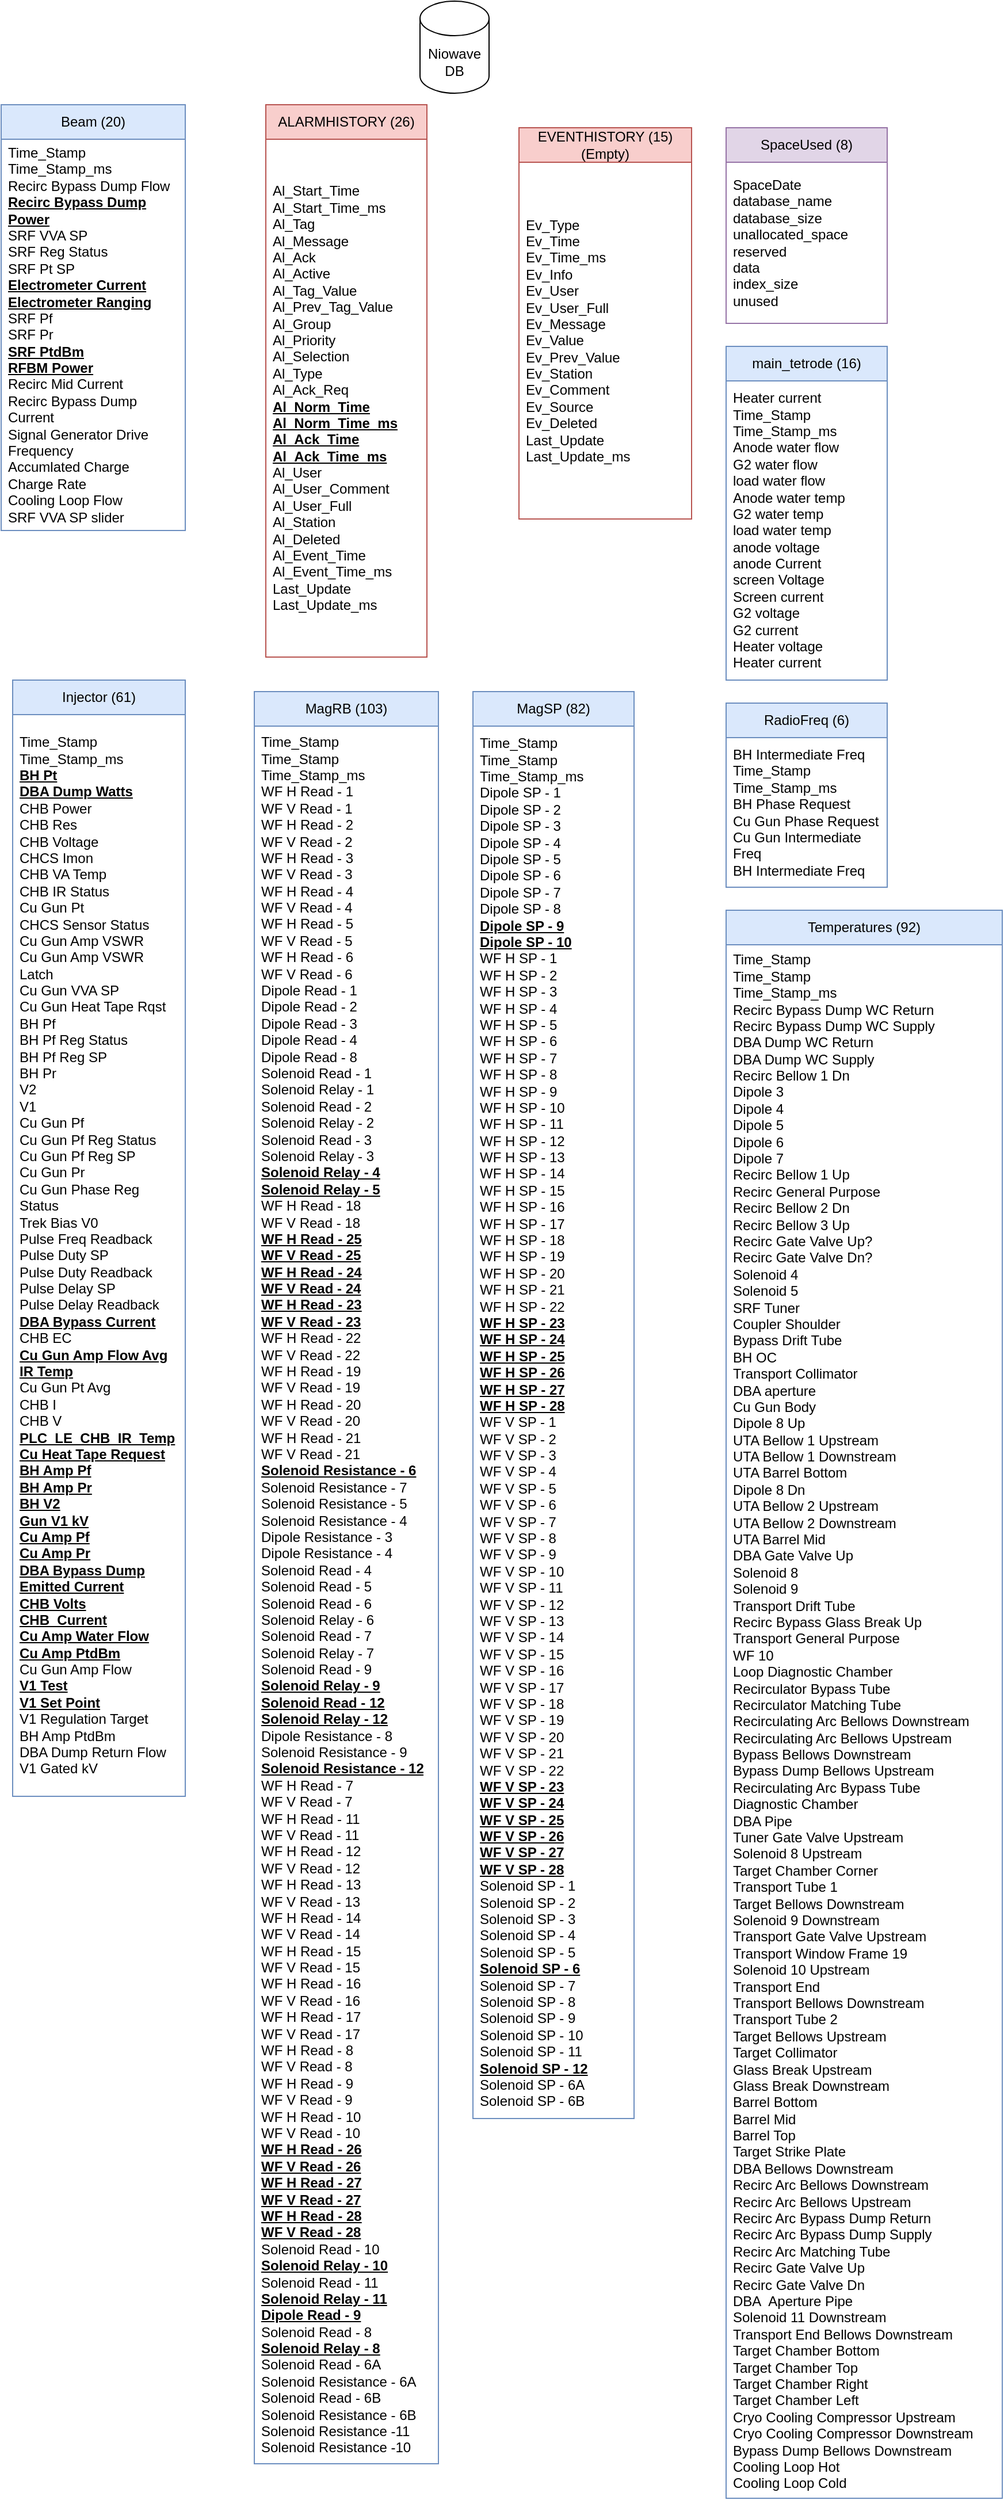 <mxfile version="24.5.4" type="github" pages="2">
  <diagram id="C5RBs43oDa-KdzZeNtuy" name="NiowaveAirportDB">
    <mxGraphModel dx="1434" dy="738" grid="1" gridSize="10" guides="1" tooltips="1" connect="1" arrows="1" fold="1" page="1" pageScale="1" pageWidth="827" pageHeight="1169" math="0" shadow="0">
      <root>
        <mxCell id="WIyWlLk6GJQsqaUBKTNV-0" />
        <mxCell id="WIyWlLk6GJQsqaUBKTNV-1" parent="WIyWlLk6GJQsqaUBKTNV-0" />
        <mxCell id="Q_OAc749fxsU2D-CSGNo-0" value="Niowave DB" style="shape=cylinder3;whiteSpace=wrap;html=1;boundedLbl=1;backgroundOutline=1;size=15;" parent="WIyWlLk6GJQsqaUBKTNV-1" vertex="1">
          <mxGeometry x="384" y="20" width="60" height="80" as="geometry" />
        </mxCell>
        <mxCell id="RSMJkPqzbyXdzeUL3Xai-1" value="Beam (20)" style="swimlane;fontStyle=0;childLayout=stackLayout;horizontal=1;startSize=30;horizontalStack=0;resizeParent=1;resizeParentMax=0;resizeLast=0;collapsible=1;marginBottom=0;whiteSpace=wrap;html=1;fillColor=#dae8fc;strokeColor=#6c8ebf;" parent="WIyWlLk6GJQsqaUBKTNV-1" vertex="1">
          <mxGeometry x="20" y="110" width="160" height="370" as="geometry" />
        </mxCell>
        <mxCell id="RSMJkPqzbyXdzeUL3Xai-2" value="&lt;div&gt;Time_Stamp&lt;/div&gt;&lt;div&gt;Time_Stamp_ms&lt;/div&gt;&lt;div&gt;Recirc Bypass Dump Flow&lt;/div&gt;&lt;div&gt;&lt;b&gt;&lt;u&gt;Recirc Bypass Dump Power&lt;/u&gt;&lt;/b&gt;&lt;/div&gt;&lt;div&gt;SRF VVA SP&lt;/div&gt;&lt;div&gt;SRF Reg Status&lt;/div&gt;&lt;div&gt;SRF Pt SP&lt;/div&gt;&lt;div&gt;&lt;u&gt;&lt;b&gt;Electrometer Current&lt;/b&gt;&lt;/u&gt;&lt;/div&gt;&lt;div&gt;&lt;u&gt;&lt;b&gt;Electrometer Ranging&lt;/b&gt;&lt;/u&gt;&lt;/div&gt;&lt;div&gt;SRF Pf&lt;/div&gt;&lt;div&gt;SRF Pr&lt;/div&gt;&lt;div&gt;&lt;u&gt;&lt;b&gt;SRF PtdBm&lt;/b&gt;&lt;/u&gt;&lt;/div&gt;&lt;div&gt;&lt;u&gt;&lt;b&gt;RFBM Power&lt;/b&gt;&lt;/u&gt;&lt;/div&gt;&lt;div&gt;Recirc Mid Current&lt;/div&gt;&lt;div&gt;Recirc Bypass Dump Current&lt;/div&gt;&lt;div&gt;Signal Generator Drive Frequency&lt;/div&gt;&lt;div&gt;Accumlated Charge&lt;/div&gt;&lt;div&gt;Charge Rate&lt;/div&gt;&lt;div&gt;Cooling Loop Flow&lt;/div&gt;&lt;div&gt;SRF VVA SP slider&lt;/div&gt;" style="text;strokeColor=none;fillColor=none;align=left;verticalAlign=middle;spacingLeft=4;spacingRight=4;overflow=hidden;points=[[0,0.5],[1,0.5]];portConstraint=eastwest;rotatable=0;whiteSpace=wrap;html=1;" parent="RSMJkPqzbyXdzeUL3Xai-1" vertex="1">
          <mxGeometry y="30" width="160" height="340" as="geometry" />
        </mxCell>
        <mxCell id="lW4t6R7ozUzYQwVeIEWx-2" value="ALARMHISTORY (26)" style="swimlane;fontStyle=0;childLayout=stackLayout;horizontal=1;startSize=30;horizontalStack=0;resizeParent=1;resizeParentMax=0;resizeLast=0;collapsible=1;marginBottom=0;whiteSpace=wrap;html=1;fillColor=#f8cecc;strokeColor=#b85450;" parent="WIyWlLk6GJQsqaUBKTNV-1" vertex="1">
          <mxGeometry x="250" y="110" width="140" height="480" as="geometry" />
        </mxCell>
        <mxCell id="lW4t6R7ozUzYQwVeIEWx-3" value="&lt;div&gt;Al_Start_Time&lt;/div&gt;&lt;div&gt;Al_Start_Time_ms&lt;/div&gt;&lt;div&gt;Al_Tag&lt;/div&gt;&lt;div&gt;Al_Message&lt;/div&gt;&lt;div&gt;Al_Ack&lt;/div&gt;&lt;div&gt;Al_Active&lt;/div&gt;&lt;div&gt;Al_Tag_Value&lt;/div&gt;&lt;div&gt;Al_Prev_Tag_Value&lt;/div&gt;&lt;div&gt;Al_Group&lt;/div&gt;&lt;div&gt;Al_Priority&lt;/div&gt;&lt;div&gt;Al_Selection&lt;/div&gt;&lt;div&gt;Al_Type&lt;/div&gt;&lt;div&gt;Al_Ack_Req&lt;/div&gt;&lt;div&gt;&lt;b&gt;&lt;u&gt;Al_Norm_Time&lt;/u&gt;&lt;/b&gt;&lt;/div&gt;&lt;div&gt;&lt;b&gt;&lt;u&gt;Al_Norm_Time_ms&lt;/u&gt;&lt;/b&gt;&lt;/div&gt;&lt;div&gt;&lt;b&gt;&lt;u&gt;Al_Ack_Time&lt;/u&gt;&lt;/b&gt;&lt;/div&gt;&lt;div&gt;&lt;b&gt;&lt;u&gt;Al_Ack_Time_ms&lt;/u&gt;&lt;/b&gt;&lt;/div&gt;&lt;div&gt;Al_User&lt;/div&gt;&lt;div&gt;Al_User_Comment&lt;/div&gt;&lt;div&gt;Al_User_Full&lt;/div&gt;&lt;div&gt;Al_Station&lt;/div&gt;&lt;div&gt;Al_Deleted&lt;/div&gt;&lt;div&gt;Al_Event_Time&lt;/div&gt;&lt;div&gt;Al_Event_Time_ms&lt;/div&gt;&lt;div&gt;Last_Update&lt;/div&gt;&lt;div&gt;Last_Update_ms&lt;/div&gt;" style="text;strokeColor=none;fillColor=none;align=left;verticalAlign=middle;spacingLeft=4;spacingRight=4;overflow=hidden;points=[[0,0.5],[1,0.5]];portConstraint=eastwest;rotatable=0;whiteSpace=wrap;html=1;" parent="lW4t6R7ozUzYQwVeIEWx-2" vertex="1">
          <mxGeometry y="30" width="140" height="450" as="geometry" />
        </mxCell>
        <mxCell id="lW4t6R7ozUzYQwVeIEWx-6" value="EVENTHISTORY (15)&lt;div&gt;(Empty)&lt;/div&gt;" style="swimlane;fontStyle=0;childLayout=stackLayout;horizontal=1;startSize=30;horizontalStack=0;resizeParent=1;resizeParentMax=0;resizeLast=0;collapsible=1;marginBottom=0;whiteSpace=wrap;html=1;fillColor=#f8cecc;strokeColor=#b85450;" parent="WIyWlLk6GJQsqaUBKTNV-1" vertex="1">
          <mxGeometry x="470" y="130" width="150" height="340" as="geometry" />
        </mxCell>
        <mxCell id="lW4t6R7ozUzYQwVeIEWx-7" value="&lt;div&gt;Ev_Type&lt;/div&gt;&lt;div&gt;Ev_Time&lt;/div&gt;&lt;div&gt;Ev_Time_ms&lt;/div&gt;&lt;div&gt;Ev_Info&lt;/div&gt;&lt;div&gt;Ev_User&lt;/div&gt;&lt;div&gt;Ev_User_Full&lt;/div&gt;&lt;div&gt;Ev_Message&lt;/div&gt;&lt;div&gt;Ev_Value&lt;/div&gt;&lt;div&gt;Ev_Prev_Value&lt;/div&gt;&lt;div&gt;Ev_Station&lt;/div&gt;&lt;div&gt;Ev_Comment&lt;/div&gt;&lt;div&gt;Ev_Source&lt;/div&gt;&lt;div&gt;Ev_Deleted&lt;/div&gt;&lt;div&gt;Last_Update&lt;/div&gt;&lt;div&gt;Last_Update_ms&lt;/div&gt;" style="text;strokeColor=none;fillColor=none;align=left;verticalAlign=middle;spacingLeft=4;spacingRight=4;overflow=hidden;points=[[0,0.5],[1,0.5]];portConstraint=eastwest;rotatable=0;whiteSpace=wrap;html=1;" parent="lW4t6R7ozUzYQwVeIEWx-6" vertex="1">
          <mxGeometry y="30" width="150" height="310" as="geometry" />
        </mxCell>
        <mxCell id="lW4t6R7ozUzYQwVeIEWx-10" value="Injector (61)" style="swimlane;fontStyle=0;childLayout=stackLayout;horizontal=1;startSize=30;horizontalStack=0;resizeParent=1;resizeParentMax=0;resizeLast=0;collapsible=1;marginBottom=0;whiteSpace=wrap;html=1;fillColor=#dae8fc;strokeColor=#6c8ebf;" parent="WIyWlLk6GJQsqaUBKTNV-1" vertex="1">
          <mxGeometry x="30" y="610" width="150" height="970" as="geometry" />
        </mxCell>
        <mxCell id="lW4t6R7ozUzYQwVeIEWx-11" value="&lt;div&gt;Time_Stamp&lt;/div&gt;&lt;div&gt;Time_Stamp_ms&lt;/div&gt;&lt;div&gt;&lt;b&gt;&lt;u&gt;BH Pt&lt;/u&gt;&lt;/b&gt;&lt;/div&gt;&lt;div&gt;&lt;b&gt;&lt;u&gt;DBA Dump Watts&lt;/u&gt;&lt;/b&gt;&lt;/div&gt;&lt;div&gt;CHB Power&lt;/div&gt;&lt;div&gt;CHB Res&lt;/div&gt;&lt;div&gt;CHB Voltage&lt;/div&gt;&lt;div&gt;CHCS Imon&lt;/div&gt;&lt;div&gt;CHB VA Temp&lt;/div&gt;&lt;div&gt;CHB IR Status&lt;/div&gt;&lt;div&gt;Cu Gun Pt&lt;/div&gt;&lt;div&gt;CHCS Sensor Status&lt;/div&gt;&lt;div&gt;Cu Gun Amp VSWR&lt;/div&gt;&lt;div&gt;Cu Gun Amp VSWR Latch&lt;/div&gt;&lt;div&gt;Cu Gun VVA SP&lt;/div&gt;&lt;div&gt;Cu Gun Heat Tape Rqst&lt;/div&gt;&lt;div&gt;BH Pf&lt;/div&gt;&lt;div&gt;BH Pf Reg Status&lt;/div&gt;&lt;div&gt;BH Pf Reg SP&lt;/div&gt;&lt;div&gt;BH Pr&lt;/div&gt;&lt;div&gt;V2&lt;/div&gt;&lt;div&gt;V1&lt;/div&gt;&lt;div&gt;Cu Gun Pf&lt;/div&gt;&lt;div&gt;Cu Gun Pf Reg Status&lt;/div&gt;&lt;div&gt;Cu Gun Pf Reg SP&lt;/div&gt;&lt;div&gt;Cu Gun Pr&lt;/div&gt;&lt;div&gt;Cu Gun Phase Reg Status&lt;/div&gt;&lt;div&gt;Trek Bias V0&lt;/div&gt;&lt;div&gt;Pulse Freq Readback&lt;/div&gt;&lt;div&gt;Pulse Duty SP&lt;/div&gt;&lt;div&gt;Pulse Duty Readback&lt;/div&gt;&lt;div&gt;Pulse Delay SP&lt;/div&gt;&lt;div&gt;Pulse Delay Readback&lt;/div&gt;&lt;div&gt;&lt;b&gt;&lt;u&gt;DBA Bypass Current&lt;/u&gt;&lt;/b&gt;&lt;/div&gt;&lt;div&gt;CHB EC&lt;/div&gt;&lt;div&gt;&lt;b&gt;&lt;u&gt;Cu Gun Amp Flow Avg&lt;/u&gt;&lt;/b&gt;&lt;/div&gt;&lt;div&gt;&lt;b&gt;&lt;u&gt;IR Temp&lt;/u&gt;&lt;/b&gt;&lt;/div&gt;&lt;div&gt;Cu Gun Pt Avg&lt;/div&gt;&lt;div&gt;CHB I&lt;/div&gt;&lt;div&gt;CHB V&lt;/div&gt;&lt;div&gt;&lt;b&gt;&lt;u&gt;PLC_LE_CHB_IR_Temp&lt;/u&gt;&lt;/b&gt;&lt;/div&gt;&lt;div&gt;&lt;b&gt;&lt;u&gt;Cu Heat Tape Request&lt;/u&gt;&lt;/b&gt;&lt;/div&gt;&lt;div&gt;&lt;b&gt;&lt;u&gt;BH Amp Pf&lt;/u&gt;&lt;/b&gt;&lt;/div&gt;&lt;div&gt;&lt;b&gt;&lt;u&gt;BH Amp Pr&lt;/u&gt;&lt;/b&gt;&lt;/div&gt;&lt;div&gt;&lt;b&gt;&lt;u&gt;BH V2&lt;/u&gt;&lt;/b&gt;&lt;/div&gt;&lt;div&gt;&lt;b&gt;&lt;u&gt;Gun V1 kV&lt;/u&gt;&lt;/b&gt;&lt;/div&gt;&lt;div&gt;&lt;b&gt;&lt;u&gt;Cu Amp Pf&lt;/u&gt;&lt;/b&gt;&lt;/div&gt;&lt;div&gt;&lt;b&gt;&lt;u&gt;Cu Amp Pr&lt;/u&gt;&lt;/b&gt;&lt;/div&gt;&lt;div&gt;&lt;b&gt;&lt;u&gt;DBA Bypass Dump&lt;/u&gt;&lt;/b&gt;&lt;/div&gt;&lt;div&gt;&lt;b&gt;&lt;u&gt;Emitted Current&lt;/u&gt;&lt;/b&gt;&lt;/div&gt;&lt;div&gt;&lt;b&gt;&lt;u&gt;CHB Volts&lt;/u&gt;&lt;/b&gt;&lt;/div&gt;&lt;div&gt;&lt;b&gt;&lt;u&gt;CHB&amp;nbsp; Current&lt;/u&gt;&lt;/b&gt;&lt;/div&gt;&lt;div&gt;&lt;b&gt;&lt;u&gt;Cu Amp Water Flow&lt;/u&gt;&lt;/b&gt;&lt;/div&gt;&lt;div&gt;&lt;b&gt;&lt;u&gt;Cu Amp PtdBm&lt;/u&gt;&lt;/b&gt;&lt;/div&gt;&lt;div&gt;Cu Gun Amp Flow&lt;/div&gt;&lt;div&gt;&lt;b&gt;&lt;u&gt;V1 Test&lt;/u&gt;&lt;/b&gt;&lt;/div&gt;&lt;div&gt;&lt;b&gt;&lt;u&gt;V1 Set Point&lt;/u&gt;&lt;/b&gt;&lt;/div&gt;&lt;div&gt;V1 Regulation Target&lt;/div&gt;&lt;div&gt;BH Amp PtdBm&lt;/div&gt;&lt;div&gt;DBA Dump Return Flow&lt;/div&gt;&lt;div&gt;V1 Gated kV&lt;/div&gt;" style="text;strokeColor=none;fillColor=none;align=left;verticalAlign=middle;spacingLeft=4;spacingRight=4;overflow=hidden;points=[[0,0.5],[1,0.5]];portConstraint=eastwest;rotatable=0;whiteSpace=wrap;html=1;" parent="lW4t6R7ozUzYQwVeIEWx-10" vertex="1">
          <mxGeometry y="30" width="150" height="940" as="geometry" />
        </mxCell>
        <mxCell id="lW4t6R7ozUzYQwVeIEWx-14" value="MagRB (103)" style="swimlane;fontStyle=0;childLayout=stackLayout;horizontal=1;startSize=30;horizontalStack=0;resizeParent=1;resizeParentMax=0;resizeLast=0;collapsible=1;marginBottom=0;whiteSpace=wrap;html=1;fillColor=#dae8fc;strokeColor=#6c8ebf;" parent="WIyWlLk6GJQsqaUBKTNV-1" vertex="1">
          <mxGeometry x="240" y="620" width="160" height="1540" as="geometry" />
        </mxCell>
        <mxCell id="lW4t6R7ozUzYQwVeIEWx-15" value="&lt;div&gt;Time_Stamp&lt;/div&gt;&lt;div&gt;Time_Stamp&lt;/div&gt;&lt;div&gt;Time_Stamp_ms&lt;/div&gt;&lt;div&gt;WF H Read - 1&lt;/div&gt;&lt;div&gt;WF V Read - 1&lt;/div&gt;&lt;div&gt;WF H Read - 2&lt;/div&gt;&lt;div&gt;WF V Read - 2&lt;/div&gt;&lt;div&gt;WF H Read - 3&lt;/div&gt;&lt;div&gt;WF V Read - 3&lt;/div&gt;&lt;div&gt;WF H Read - 4&lt;/div&gt;&lt;div&gt;WF V Read - 4&lt;/div&gt;&lt;div&gt;WF H Read - 5&lt;/div&gt;&lt;div&gt;WF V Read - 5&lt;/div&gt;&lt;div&gt;WF H Read - 6&lt;/div&gt;&lt;div&gt;WF V Read - 6&lt;/div&gt;&lt;div&gt;Dipole Read - 1&lt;/div&gt;&lt;div&gt;Dipole Read - 2&lt;/div&gt;&lt;div&gt;Dipole Read - 3&lt;/div&gt;&lt;div&gt;Dipole Read - 4&lt;/div&gt;&lt;div&gt;Dipole Read - 8&lt;/div&gt;&lt;div&gt;Solenoid Read - 1&lt;/div&gt;&lt;div&gt;Solenoid Relay - 1&lt;/div&gt;&lt;div&gt;Solenoid Read - 2&lt;/div&gt;&lt;div&gt;Solenoid Relay - 2&lt;/div&gt;&lt;div&gt;Solenoid Read - 3&lt;/div&gt;&lt;div&gt;Solenoid Relay - 3&lt;/div&gt;&lt;div&gt;&lt;b&gt;&lt;u&gt;Solenoid Relay - 4&lt;/u&gt;&lt;/b&gt;&lt;/div&gt;&lt;div&gt;&lt;b&gt;&lt;u&gt;Solenoid Relay - 5&lt;/u&gt;&lt;/b&gt;&lt;/div&gt;&lt;div&gt;WF H Read - 18&lt;/div&gt;&lt;div&gt;WF V Read - 18&lt;/div&gt;&lt;div&gt;&lt;b&gt;&lt;u&gt;WF H Read - 25&lt;/u&gt;&lt;/b&gt;&lt;/div&gt;&lt;div&gt;&lt;b&gt;&lt;u&gt;WF V Read - 25&lt;/u&gt;&lt;/b&gt;&lt;/div&gt;&lt;div&gt;&lt;b&gt;&lt;u&gt;WF H Read - 24&lt;/u&gt;&lt;/b&gt;&lt;/div&gt;&lt;div&gt;&lt;b&gt;&lt;u&gt;WF V Read - 24&lt;/u&gt;&lt;/b&gt;&lt;/div&gt;&lt;div&gt;&lt;b&gt;&lt;u&gt;WF H Read - 23&lt;/u&gt;&lt;/b&gt;&lt;/div&gt;&lt;div&gt;&lt;b&gt;&lt;u&gt;WF V Read - 23&lt;/u&gt;&lt;/b&gt;&lt;/div&gt;&lt;div&gt;WF H Read - 22&lt;/div&gt;&lt;div&gt;WF V Read - 22&lt;/div&gt;&lt;div&gt;WF H Read - 19&lt;/div&gt;&lt;div&gt;WF V Read - 19&lt;/div&gt;&lt;div&gt;WF H Read - 20&lt;/div&gt;&lt;div&gt;WF V Read - 20&lt;/div&gt;&lt;div&gt;WF H Read - 21&lt;/div&gt;&lt;div&gt;WF V Read - 21&lt;/div&gt;&lt;div&gt;&lt;b&gt;&lt;u&gt;Solenoid Resistance - 6&lt;/u&gt;&lt;/b&gt;&lt;/div&gt;&lt;div&gt;Solenoid Resistance - 7&lt;/div&gt;&lt;div&gt;Solenoid Resistance - 5&lt;/div&gt;&lt;div&gt;Solenoid Resistance - 4&lt;/div&gt;&lt;div&gt;Dipole Resistance - 3&lt;/div&gt;&lt;div&gt;Dipole Resistance - 4&lt;/div&gt;&lt;div&gt;Solenoid Read - 4&lt;/div&gt;&lt;div&gt;Solenoid Read - 5&lt;/div&gt;&lt;div&gt;Solenoid Read - 6&lt;/div&gt;&lt;div&gt;Solenoid Relay - 6&lt;/div&gt;&lt;div&gt;Solenoid Read - 7&lt;/div&gt;&lt;div&gt;Solenoid Relay - 7&lt;/div&gt;&lt;div&gt;Solenoid Read - 9&lt;/div&gt;&lt;div&gt;&lt;b&gt;&lt;u&gt;Solenoid Relay - 9&lt;/u&gt;&lt;/b&gt;&lt;/div&gt;&lt;div&gt;&lt;b&gt;&lt;u&gt;Solenoid Read - 12&lt;/u&gt;&lt;/b&gt;&lt;/div&gt;&lt;div&gt;&lt;b&gt;&lt;u&gt;Solenoid Relay - 12&lt;/u&gt;&lt;/b&gt;&lt;/div&gt;&lt;div&gt;Dipole Resistance - 8&lt;/div&gt;&lt;div&gt;Solenoid Resistance - 9&lt;/div&gt;&lt;div&gt;&lt;b&gt;&lt;u&gt;Solenoid Resistance - 12&lt;/u&gt;&lt;/b&gt;&lt;/div&gt;&lt;div&gt;WF H Read - 7&lt;/div&gt;&lt;div&gt;WF V Read - 7&lt;/div&gt;&lt;div&gt;WF H Read - 11&lt;/div&gt;&lt;div&gt;WF V Read - 11&lt;/div&gt;&lt;div&gt;WF H Read - 12&lt;/div&gt;&lt;div&gt;WF V Read - 12&lt;/div&gt;&lt;div&gt;WF H Read - 13&lt;/div&gt;&lt;div&gt;WF V Read - 13&lt;/div&gt;&lt;div&gt;WF H Read - 14&lt;/div&gt;&lt;div&gt;WF V Read - 14&lt;/div&gt;&lt;div&gt;WF H Read - 15&lt;/div&gt;&lt;div&gt;WF V Read - 15&lt;/div&gt;&lt;div&gt;WF H Read - 16&lt;/div&gt;&lt;div&gt;WF V Read - 16&lt;/div&gt;&lt;div&gt;WF H Read - 17&lt;/div&gt;&lt;div&gt;WF V Read - 17&lt;/div&gt;&lt;div&gt;WF H Read - 8&lt;/div&gt;&lt;div&gt;WF V Read - 8&lt;/div&gt;&lt;div&gt;WF H Read - 9&lt;/div&gt;&lt;div&gt;WF V Read - 9&lt;/div&gt;&lt;div&gt;WF H Read - 10&lt;/div&gt;&lt;div&gt;WF V Read - 10&lt;/div&gt;&lt;div&gt;&lt;b&gt;&lt;u&gt;WF H Read - 26&lt;/u&gt;&lt;/b&gt;&lt;/div&gt;&lt;div&gt;&lt;b&gt;&lt;u&gt;WF V Read - 26&lt;/u&gt;&lt;/b&gt;&lt;/div&gt;&lt;div&gt;&lt;b&gt;&lt;u&gt;WF H Read - 27&lt;/u&gt;&lt;/b&gt;&lt;/div&gt;&lt;div&gt;&lt;b&gt;&lt;u&gt;WF V Read - 27&lt;/u&gt;&lt;/b&gt;&lt;/div&gt;&lt;div&gt;&lt;b&gt;&lt;u&gt;WF H Read - 28&lt;/u&gt;&lt;/b&gt;&lt;/div&gt;&lt;div&gt;&lt;b&gt;&lt;u&gt;WF V Read - 28&lt;/u&gt;&lt;/b&gt;&lt;/div&gt;&lt;div&gt;Solenoid Read - 10&lt;/div&gt;&lt;div&gt;&lt;b&gt;&lt;u&gt;Solenoid Relay - 10&lt;/u&gt;&lt;/b&gt;&lt;/div&gt;&lt;div&gt;Solenoid Read - 11&lt;/div&gt;&lt;div&gt;&lt;b&gt;&lt;u&gt;Solenoid Relay - 11&lt;/u&gt;&lt;/b&gt;&lt;/div&gt;&lt;div&gt;&lt;b&gt;&lt;u&gt;Dipole Read - 9&lt;/u&gt;&lt;/b&gt;&lt;/div&gt;&lt;div&gt;Solenoid Read - 8&lt;/div&gt;&lt;div&gt;&lt;b&gt;&lt;u&gt;Solenoid Relay - 8&lt;/u&gt;&lt;/b&gt;&lt;/div&gt;&lt;div&gt;Solenoid Read - 6A&lt;/div&gt;&lt;div&gt;Solenoid Resistance - 6A&lt;/div&gt;&lt;div&gt;Solenoid Read - 6B&lt;/div&gt;&lt;div&gt;Solenoid Resistance - 6B&lt;/div&gt;&lt;div&gt;Solenoid Resistance -11&lt;/div&gt;&lt;div&gt;Solenoid Resistance -10&lt;/div&gt;" style="text;align=left;verticalAlign=middle;spacingLeft=4;spacingRight=4;overflow=hidden;points=[[0,0.5],[1,0.5]];portConstraint=eastwest;rotatable=0;whiteSpace=wrap;html=1;" parent="lW4t6R7ozUzYQwVeIEWx-14" vertex="1">
          <mxGeometry y="30" width="160" height="1510" as="geometry" />
        </mxCell>
        <mxCell id="lW4t6R7ozUzYQwVeIEWx-24" value="MagSP (82)" style="swimlane;fontStyle=0;childLayout=stackLayout;horizontal=1;startSize=30;horizontalStack=0;resizeParent=1;resizeParentMax=0;resizeLast=0;collapsible=1;marginBottom=0;whiteSpace=wrap;html=1;fillColor=#dae8fc;strokeColor=#6c8ebf;" parent="WIyWlLk6GJQsqaUBKTNV-1" vertex="1">
          <mxGeometry x="430" y="620" width="140" height="1240" as="geometry">
            <mxRectangle x="430" y="620" width="60" height="30" as="alternateBounds" />
          </mxGeometry>
        </mxCell>
        <mxCell id="lW4t6R7ozUzYQwVeIEWx-25" value="&lt;div&gt;Time_Stamp&lt;/div&gt;&lt;div&gt;Time_Stamp&lt;/div&gt;&lt;div&gt;Time_Stamp_ms&lt;/div&gt;&lt;div&gt;Dipole SP - 1&lt;/div&gt;&lt;div&gt;Dipole SP - 2&lt;/div&gt;&lt;div&gt;Dipole SP - 3&lt;/div&gt;&lt;div&gt;Dipole SP - 4&lt;/div&gt;&lt;div&gt;Dipole SP - 5&lt;/div&gt;&lt;div&gt;Dipole SP - 6&lt;/div&gt;&lt;div&gt;Dipole SP - 7&lt;/div&gt;&lt;div&gt;Dipole SP - 8&lt;/div&gt;&lt;div&gt;&lt;b&gt;&lt;u&gt;Dipole SP - 9&lt;/u&gt;&lt;/b&gt;&lt;/div&gt;&lt;div&gt;&lt;b&gt;&lt;u&gt;Dipole SP - 10&lt;/u&gt;&lt;/b&gt;&lt;/div&gt;&lt;div&gt;WF H SP - 1&lt;/div&gt;&lt;div&gt;WF H SP - 2&lt;/div&gt;&lt;div&gt;WF H SP - 3&lt;/div&gt;&lt;div&gt;WF H SP - 4&lt;/div&gt;&lt;div&gt;WF H SP - 5&lt;/div&gt;&lt;div&gt;WF H SP - 6&lt;/div&gt;&lt;div&gt;WF H SP - 7&lt;/div&gt;&lt;div&gt;WF H SP - 8&lt;/div&gt;&lt;div&gt;WF H SP - 9&lt;/div&gt;&lt;div&gt;WF H SP - 10&lt;/div&gt;&lt;div&gt;WF H SP - 11&lt;/div&gt;&lt;div&gt;WF H SP - 12&lt;/div&gt;&lt;div&gt;WF H SP - 13&lt;/div&gt;&lt;div&gt;WF H SP - 14&lt;/div&gt;&lt;div&gt;WF H SP - 15&lt;/div&gt;&lt;div&gt;WF H SP - 16&lt;/div&gt;&lt;div&gt;WF H SP - 17&lt;/div&gt;&lt;div&gt;WF H SP - 18&lt;/div&gt;&lt;div&gt;WF H SP - 19&lt;/div&gt;&lt;div&gt;WF H SP - 20&lt;/div&gt;&lt;div&gt;WF H SP - 21&lt;/div&gt;&lt;div&gt;WF H SP - 22&lt;/div&gt;&lt;div&gt;&lt;b&gt;&lt;u&gt;WF H SP - 23&lt;/u&gt;&lt;/b&gt;&lt;/div&gt;&lt;div&gt;&lt;b&gt;&lt;u&gt;WF H SP - 24&lt;/u&gt;&lt;/b&gt;&lt;/div&gt;&lt;div&gt;&lt;b&gt;&lt;u&gt;WF H SP - 25&lt;/u&gt;&lt;/b&gt;&lt;/div&gt;&lt;div&gt;&lt;b&gt;&lt;u&gt;WF H SP - 26&lt;/u&gt;&lt;/b&gt;&lt;/div&gt;&lt;div&gt;&lt;b&gt;&lt;u&gt;WF H SP - 27&lt;/u&gt;&lt;/b&gt;&lt;/div&gt;&lt;div&gt;&lt;b&gt;&lt;u&gt;WF H SP - 28&lt;/u&gt;&lt;/b&gt;&lt;/div&gt;&lt;div&gt;WF V SP - 1&lt;/div&gt;&lt;div&gt;WF V SP - 2&lt;/div&gt;&lt;div&gt;WF V SP - 3&lt;/div&gt;&lt;div&gt;WF V SP - 4&lt;/div&gt;&lt;div&gt;WF V SP - 5&lt;/div&gt;&lt;div&gt;WF V SP - 6&lt;/div&gt;&lt;div&gt;WF V SP - 7&lt;/div&gt;&lt;div&gt;WF V SP - 8&lt;/div&gt;&lt;div&gt;WF V SP - 9&lt;/div&gt;&lt;div&gt;WF V SP - 10&lt;/div&gt;&lt;div&gt;WF V SP - 11&lt;/div&gt;&lt;div&gt;WF V SP - 12&lt;/div&gt;&lt;div&gt;WF V SP - 13&lt;/div&gt;&lt;div&gt;WF V SP - 14&lt;/div&gt;&lt;div&gt;WF V SP - 15&lt;/div&gt;&lt;div&gt;WF V SP - 16&lt;/div&gt;&lt;div&gt;WF V SP - 17&lt;/div&gt;&lt;div&gt;WF V SP - 18&lt;/div&gt;&lt;div&gt;WF V SP - 19&lt;/div&gt;&lt;div&gt;WF V SP - 20&lt;/div&gt;&lt;div&gt;WF V SP - 21&lt;/div&gt;&lt;div&gt;WF V SP - 22&lt;/div&gt;&lt;div&gt;&lt;b&gt;&lt;u&gt;WF V SP - 23&lt;/u&gt;&lt;/b&gt;&lt;/div&gt;&lt;div&gt;&lt;b&gt;&lt;u&gt;WF V SP - 24&lt;/u&gt;&lt;/b&gt;&lt;/div&gt;&lt;div&gt;&lt;b&gt;&lt;u&gt;WF V SP - 25&lt;/u&gt;&lt;/b&gt;&lt;/div&gt;&lt;div&gt;&lt;b&gt;&lt;u&gt;WF V SP - 26&lt;/u&gt;&lt;/b&gt;&lt;/div&gt;&lt;div&gt;&lt;b&gt;&lt;u&gt;WF V SP - 27&lt;/u&gt;&lt;/b&gt;&lt;/div&gt;&lt;div&gt;&lt;b&gt;&lt;u&gt;WF V SP - 28&lt;/u&gt;&lt;/b&gt;&lt;/div&gt;&lt;div&gt;Solenoid SP - 1&lt;/div&gt;&lt;div&gt;Solenoid SP - 2&lt;/div&gt;&lt;div&gt;Solenoid SP - 3&lt;/div&gt;&lt;div&gt;Solenoid SP - 4&lt;/div&gt;&lt;div&gt;Solenoid SP - 5&lt;/div&gt;&lt;div&gt;&lt;b&gt;&lt;u&gt;Solenoid SP - 6&lt;/u&gt;&lt;/b&gt;&lt;/div&gt;&lt;div&gt;Solenoid SP - 7&lt;/div&gt;&lt;div&gt;Solenoid SP - 8&lt;/div&gt;&lt;div&gt;Solenoid SP - 9&lt;/div&gt;&lt;div&gt;Solenoid SP - 10&lt;/div&gt;&lt;div&gt;Solenoid SP - 11&lt;/div&gt;&lt;div&gt;&lt;b&gt;&lt;u&gt;Solenoid SP - 12&lt;/u&gt;&lt;/b&gt;&lt;/div&gt;&lt;div&gt;Solenoid SP - 6A&lt;/div&gt;&lt;div&gt;Solenoid SP - 6B&lt;/div&gt;" style="text;strokeColor=none;fillColor=none;align=left;verticalAlign=middle;spacingLeft=4;spacingRight=4;overflow=hidden;points=[[0,0.5],[1,0.5]];portConstraint=eastwest;rotatable=0;whiteSpace=wrap;html=1;" parent="lW4t6R7ozUzYQwVeIEWx-24" vertex="1">
          <mxGeometry y="30" width="140" height="1210" as="geometry" />
        </mxCell>
        <mxCell id="cLdxjcpRwKSDlAr2vYdq-2" value="main_tetrode (16)" style="swimlane;fontStyle=0;childLayout=stackLayout;horizontal=1;startSize=30;horizontalStack=0;resizeParent=1;resizeParentMax=0;resizeLast=0;collapsible=1;marginBottom=0;whiteSpace=wrap;html=1;fillColor=#dae8fc;strokeColor=#6c8ebf;" vertex="1" parent="WIyWlLk6GJQsqaUBKTNV-1">
          <mxGeometry x="650" y="320" width="140" height="290" as="geometry" />
        </mxCell>
        <mxCell id="cLdxjcpRwKSDlAr2vYdq-3" value="&lt;div&gt;Heater current&lt;/div&gt;&lt;div&gt;Time_Stamp&lt;/div&gt;&lt;div&gt;Time_Stamp_ms&lt;/div&gt;&lt;div&gt;Anode water flow&lt;/div&gt;&lt;div&gt;G2 water flow&lt;/div&gt;&lt;div&gt;load water flow&lt;/div&gt;&lt;div&gt;Anode water temp&lt;/div&gt;&lt;div&gt;G2 water temp&lt;/div&gt;&lt;div&gt;load water temp&lt;/div&gt;&lt;div&gt;anode voltage&lt;/div&gt;&lt;div&gt;anode Current&lt;/div&gt;&lt;div&gt;screen Voltage&lt;/div&gt;&lt;div&gt;Screen current&lt;/div&gt;&lt;div&gt;G2 voltage&lt;/div&gt;&lt;div&gt;G2 current&lt;/div&gt;&lt;div&gt;Heater voltage&lt;/div&gt;&lt;div&gt;Heater current&lt;/div&gt;" style="text;strokeColor=none;fillColor=none;align=left;verticalAlign=middle;spacingLeft=4;spacingRight=4;overflow=hidden;points=[[0,0.5],[1,0.5]];portConstraint=eastwest;rotatable=0;whiteSpace=wrap;html=1;" vertex="1" parent="cLdxjcpRwKSDlAr2vYdq-2">
          <mxGeometry y="30" width="140" height="260" as="geometry" />
        </mxCell>
        <mxCell id="cLdxjcpRwKSDlAr2vYdq-6" value="RadioFreq (6)" style="swimlane;fontStyle=0;childLayout=stackLayout;horizontal=1;startSize=30;horizontalStack=0;resizeParent=1;resizeParentMax=0;resizeLast=0;collapsible=1;marginBottom=0;whiteSpace=wrap;html=1;fillColor=#dae8fc;strokeColor=#6c8ebf;" vertex="1" parent="WIyWlLk6GJQsqaUBKTNV-1">
          <mxGeometry x="650" y="630" width="140" height="160" as="geometry" />
        </mxCell>
        <mxCell id="cLdxjcpRwKSDlAr2vYdq-7" value="&lt;div&gt;BH Intermediate Freq&lt;/div&gt;&lt;div&gt;Time_Stamp&lt;/div&gt;&lt;div&gt;Time_Stamp_ms&lt;/div&gt;&lt;div&gt;BH Phase Request&lt;/div&gt;&lt;div&gt;Cu Gun Phase Request&lt;/div&gt;&lt;div&gt;Cu Gun Intermediate Freq&lt;/div&gt;&lt;div&gt;BH Intermediate Freq&lt;/div&gt;" style="text;strokeColor=none;fillColor=none;align=left;verticalAlign=middle;spacingLeft=4;spacingRight=4;overflow=hidden;points=[[0,0.5],[1,0.5]];portConstraint=eastwest;rotatable=0;whiteSpace=wrap;html=1;" vertex="1" parent="cLdxjcpRwKSDlAr2vYdq-6">
          <mxGeometry y="30" width="140" height="130" as="geometry" />
        </mxCell>
        <mxCell id="cLdxjcpRwKSDlAr2vYdq-10" value="SpaceUsed (8)" style="swimlane;fontStyle=0;childLayout=stackLayout;horizontal=1;startSize=30;horizontalStack=0;resizeParent=1;resizeParentMax=0;resizeLast=0;collapsible=1;marginBottom=0;whiteSpace=wrap;html=1;fillColor=#e1d5e7;strokeColor=#9673a6;" vertex="1" parent="WIyWlLk6GJQsqaUBKTNV-1">
          <mxGeometry x="650" y="130" width="140" height="170" as="geometry" />
        </mxCell>
        <mxCell id="cLdxjcpRwKSDlAr2vYdq-11" value="&lt;div&gt;SpaceDate&lt;/div&gt;&lt;div&gt;database_name&lt;/div&gt;&lt;div&gt;database_size&lt;/div&gt;&lt;div&gt;unallocated_space&lt;/div&gt;&lt;div&gt;reserved&lt;/div&gt;&lt;div&gt;data&lt;/div&gt;&lt;div&gt;index_size&lt;/div&gt;&lt;div&gt;unused&lt;/div&gt;" style="text;strokeColor=none;fillColor=none;align=left;verticalAlign=middle;spacingLeft=4;spacingRight=4;overflow=hidden;points=[[0,0.5],[1,0.5]];portConstraint=eastwest;rotatable=0;whiteSpace=wrap;html=1;" vertex="1" parent="cLdxjcpRwKSDlAr2vYdq-10">
          <mxGeometry y="30" width="140" height="140" as="geometry" />
        </mxCell>
        <mxCell id="cLdxjcpRwKSDlAr2vYdq-14" value="Temperatures (92)" style="swimlane;fontStyle=0;childLayout=stackLayout;horizontal=1;startSize=30;horizontalStack=0;resizeParent=1;resizeParentMax=0;resizeLast=0;collapsible=1;marginBottom=0;whiteSpace=wrap;html=1;fillColor=#dae8fc;strokeColor=#6c8ebf;" vertex="1" parent="WIyWlLk6GJQsqaUBKTNV-1">
          <mxGeometry x="650" y="810" width="240" height="1380" as="geometry">
            <mxRectangle x="650" y="1190" width="140" height="30" as="alternateBounds" />
          </mxGeometry>
        </mxCell>
        <mxCell id="cLdxjcpRwKSDlAr2vYdq-15" value="&lt;div&gt;Time_Stamp&lt;/div&gt;&lt;div&gt;Time_Stamp&lt;/div&gt;&lt;div&gt;Time_Stamp_ms&lt;/div&gt;&lt;div&gt;Recirc Bypass Dump WC Return&lt;/div&gt;&lt;div&gt;Recirc Bypass Dump WC Supply&lt;/div&gt;&lt;div&gt;DBA Dump WC Return&lt;/div&gt;&lt;div&gt;DBA Dump WC Supply&lt;/div&gt;&lt;div&gt;Recirc Bellow 1 Dn&lt;/div&gt;&lt;div&gt;Dipole 3&lt;/div&gt;&lt;div&gt;Dipole 4&lt;/div&gt;&lt;div&gt;Dipole 5&lt;/div&gt;&lt;div&gt;Dipole 6&lt;/div&gt;&lt;div&gt;Dipole 7&lt;/div&gt;&lt;div&gt;Recirc Bellow 1 Up&lt;/div&gt;&lt;div&gt;Recirc General Purpose&lt;/div&gt;&lt;div&gt;Recirc Bellow 2 Dn&lt;/div&gt;&lt;div&gt;Recirc Bellow 3 Up&lt;/div&gt;&lt;div&gt;Recirc Gate Valve Up?&lt;/div&gt;&lt;div&gt;Recirc Gate Valve Dn?&lt;/div&gt;&lt;div&gt;Solenoid 4&lt;/div&gt;&lt;div&gt;Solenoid 5&lt;/div&gt;&lt;div&gt;SRF Tuner&lt;/div&gt;&lt;div&gt;Coupler Shoulder&lt;/div&gt;&lt;div&gt;Bypass Drift Tube&lt;/div&gt;&lt;div&gt;BH OC&lt;/div&gt;&lt;div&gt;Transport Collimator&lt;/div&gt;&lt;div&gt;DBA aperture&lt;/div&gt;&lt;div&gt;Cu Gun Body&lt;/div&gt;&lt;div&gt;Dipole 8 Up&lt;/div&gt;&lt;div&gt;UTA Bellow 1 Upstream&lt;/div&gt;&lt;div&gt;UTA Bellow 1 Downstream&lt;/div&gt;&lt;div&gt;UTA Barrel Bottom&lt;/div&gt;&lt;div&gt;Dipole 8 Dn&lt;/div&gt;&lt;div&gt;UTA Bellow 2 Upstream&lt;/div&gt;&lt;div&gt;UTA Bellow 2 Downstream&lt;/div&gt;&lt;div&gt;UTA Barrel Mid&lt;/div&gt;&lt;div&gt;DBA Gate Valve Up&lt;/div&gt;&lt;div&gt;Solenoid 8&lt;/div&gt;&lt;div&gt;Solenoid 9&lt;/div&gt;&lt;div&gt;Transport Drift Tube&lt;/div&gt;&lt;div&gt;Recirc Bypass Glass Break Up&lt;/div&gt;&lt;div&gt;Transport General Purpose&lt;/div&gt;&lt;div&gt;WF 10&lt;/div&gt;&lt;div&gt;Loop Diagnostic Chamber&lt;/div&gt;&lt;div&gt;Recirculator Bypass Tube&lt;/div&gt;&lt;div&gt;Recirculator Matching Tube&lt;/div&gt;&lt;div&gt;Recirculating Arc Bellows Downstream&lt;/div&gt;&lt;div&gt;Recirculating Arc Bellows Upstream&lt;/div&gt;&lt;div&gt;Bypass Bellows Downstream&lt;/div&gt;&lt;div&gt;Bypass Dump Bellows Upstream&lt;/div&gt;&lt;div&gt;Recirculating Arc Bypass Tube&lt;/div&gt;&lt;div&gt;Diagnostic Chamber&lt;/div&gt;&lt;div&gt;DBA Pipe&lt;/div&gt;&lt;div&gt;Tuner Gate Valve Upstream&lt;/div&gt;&lt;div&gt;Solenoid 8 Upstream&lt;/div&gt;&lt;div&gt;Target Chamber Corner&lt;/div&gt;&lt;div&gt;Transport Tube 1&lt;/div&gt;&lt;div&gt;Target Bellows Downstream&lt;/div&gt;&lt;div&gt;Solenoid 9 Downstream&lt;/div&gt;&lt;div&gt;Transport Gate Valve Upstream&lt;/div&gt;&lt;div&gt;Transport Window Frame 19&lt;/div&gt;&lt;div&gt;Solenoid 10 Upstream&lt;/div&gt;&lt;div&gt;Transport End&lt;/div&gt;&lt;div&gt;Transport Bellows Downstream&lt;/div&gt;&lt;div&gt;Transport Tube 2&lt;/div&gt;&lt;div&gt;Target Bellows Upstream&lt;/div&gt;&lt;div&gt;Target Collimator&lt;/div&gt;&lt;div&gt;Glass Break Upstream&lt;/div&gt;&lt;div&gt;Glass Break Downstream&lt;/div&gt;&lt;div&gt;Barrel Bottom&lt;/div&gt;&lt;div&gt;Barrel Mid&lt;/div&gt;&lt;div&gt;Barrel Top&lt;/div&gt;&lt;div&gt;Target Strike Plate&lt;/div&gt;&lt;div&gt;DBA Bellows Downstream&lt;/div&gt;&lt;div&gt;Recirc Arc Bellows Downstream&lt;/div&gt;&lt;div&gt;Recirc Arc Bellows Upstream&lt;/div&gt;&lt;div&gt;Recirc Arc Bypass Dump Return&lt;/div&gt;&lt;div&gt;Recirc Arc Bypass Dump Supply&lt;/div&gt;&lt;div&gt;Recirc Arc Matching Tube&lt;/div&gt;&lt;div&gt;Recirc Gate Valve Up&lt;/div&gt;&lt;div&gt;Recirc Gate Valve Dn&lt;/div&gt;&lt;div&gt;DBA&amp;nbsp; Aperture Pipe&lt;/div&gt;&lt;div&gt;Solenoid 11 Downstream&lt;/div&gt;&lt;div&gt;Transport End Bellows Downstream&lt;/div&gt;&lt;div&gt;Target Chamber Bottom&lt;/div&gt;&lt;div&gt;Target Chamber Top&lt;/div&gt;&lt;div&gt;Target Chamber Right&lt;/div&gt;&lt;div&gt;Target Chamber Left&lt;/div&gt;&lt;div&gt;Cryo Cooling Compressor Upstream&lt;/div&gt;&lt;div&gt;Cryo Cooling Compressor Downstream&lt;/div&gt;&lt;div&gt;Bypass Dump Bellows Downstream&lt;/div&gt;&lt;div&gt;Cooling Loop Hot&lt;/div&gt;&lt;div&gt;Cooling Loop Cold&lt;/div&gt;" style="text;strokeColor=none;fillColor=none;align=left;verticalAlign=middle;spacingLeft=4;spacingRight=4;overflow=hidden;points=[[0,0.5],[1,0.5]];portConstraint=eastwest;rotatable=0;whiteSpace=wrap;html=1;" vertex="1" parent="cLdxjcpRwKSDlAr2vYdq-14">
          <mxGeometry y="30" width="240" height="1350" as="geometry" />
        </mxCell>
      </root>
    </mxGraphModel>
  </diagram>
  <diagram id="WuAT-3E5Gfv-vJNbBy6x" name="IgnitionAirportDB">
    <mxGraphModel grid="1" page="1" gridSize="10" guides="1" tooltips="1" connect="1" arrows="1" fold="1" pageScale="1" pageWidth="1400" pageHeight="850" math="0" shadow="0">
      <root>
        <mxCell id="0" />
        <mxCell id="1" parent="0" />
        <mxCell id="GKvGGPjLR7YNtcJ_cuGg-1" value="Ignition Airport DB" style="shape=cylinder3;whiteSpace=wrap;html=1;boundedLbl=1;backgroundOutline=1;size=15;" vertex="1" parent="1">
          <mxGeometry x="610" y="10" width="60" height="80" as="geometry" />
        </mxCell>
      </root>
    </mxGraphModel>
  </diagram>
</mxfile>
